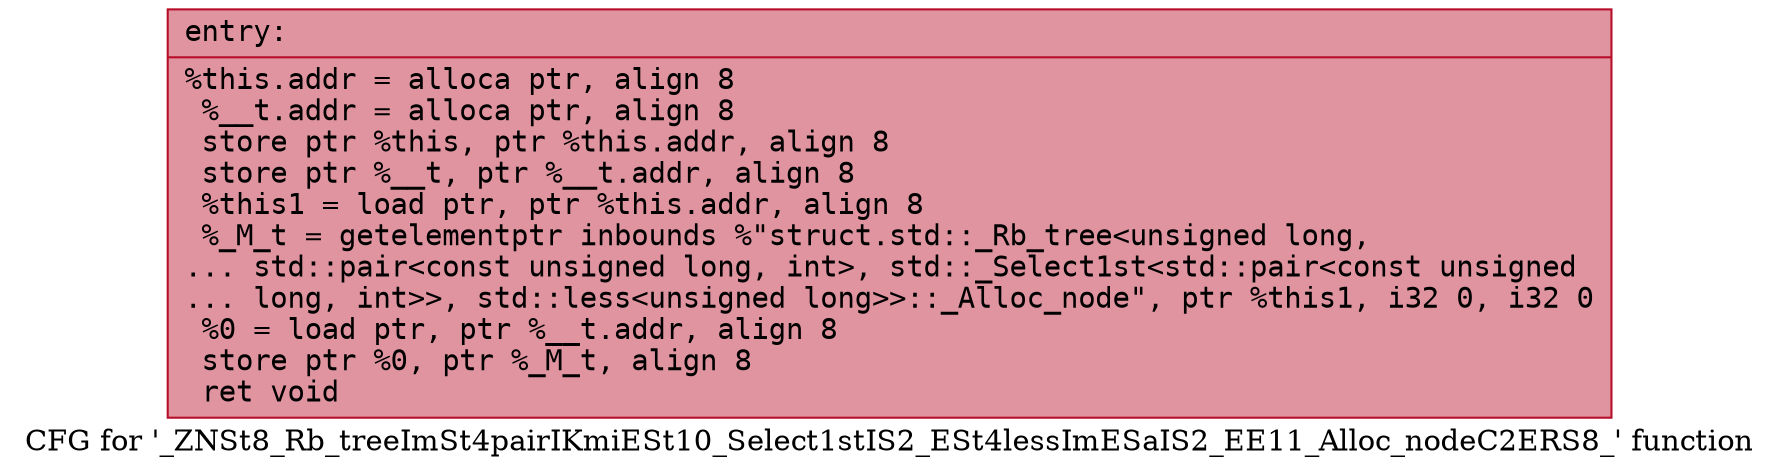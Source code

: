 digraph "CFG for '_ZNSt8_Rb_treeImSt4pairIKmiESt10_Select1stIS2_ESt4lessImESaIS2_EE11_Alloc_nodeC2ERS8_' function" {
	label="CFG for '_ZNSt8_Rb_treeImSt4pairIKmiESt10_Select1stIS2_ESt4lessImESaIS2_EE11_Alloc_nodeC2ERS8_' function";

	Node0x55dfe4be9580 [shape=record,color="#b70d28ff", style=filled, fillcolor="#b70d2870" fontname="Courier",label="{entry:\l|  %this.addr = alloca ptr, align 8\l  %__t.addr = alloca ptr, align 8\l  store ptr %this, ptr %this.addr, align 8\l  store ptr %__t, ptr %__t.addr, align 8\l  %this1 = load ptr, ptr %this.addr, align 8\l  %_M_t = getelementptr inbounds %\"struct.std::_Rb_tree\<unsigned long,\l... std::pair\<const unsigned long, int\>, std::_Select1st\<std::pair\<const unsigned\l... long, int\>\>, std::less\<unsigned long\>\>::_Alloc_node\", ptr %this1, i32 0, i32 0\l  %0 = load ptr, ptr %__t.addr, align 8\l  store ptr %0, ptr %_M_t, align 8\l  ret void\l}"];
}
